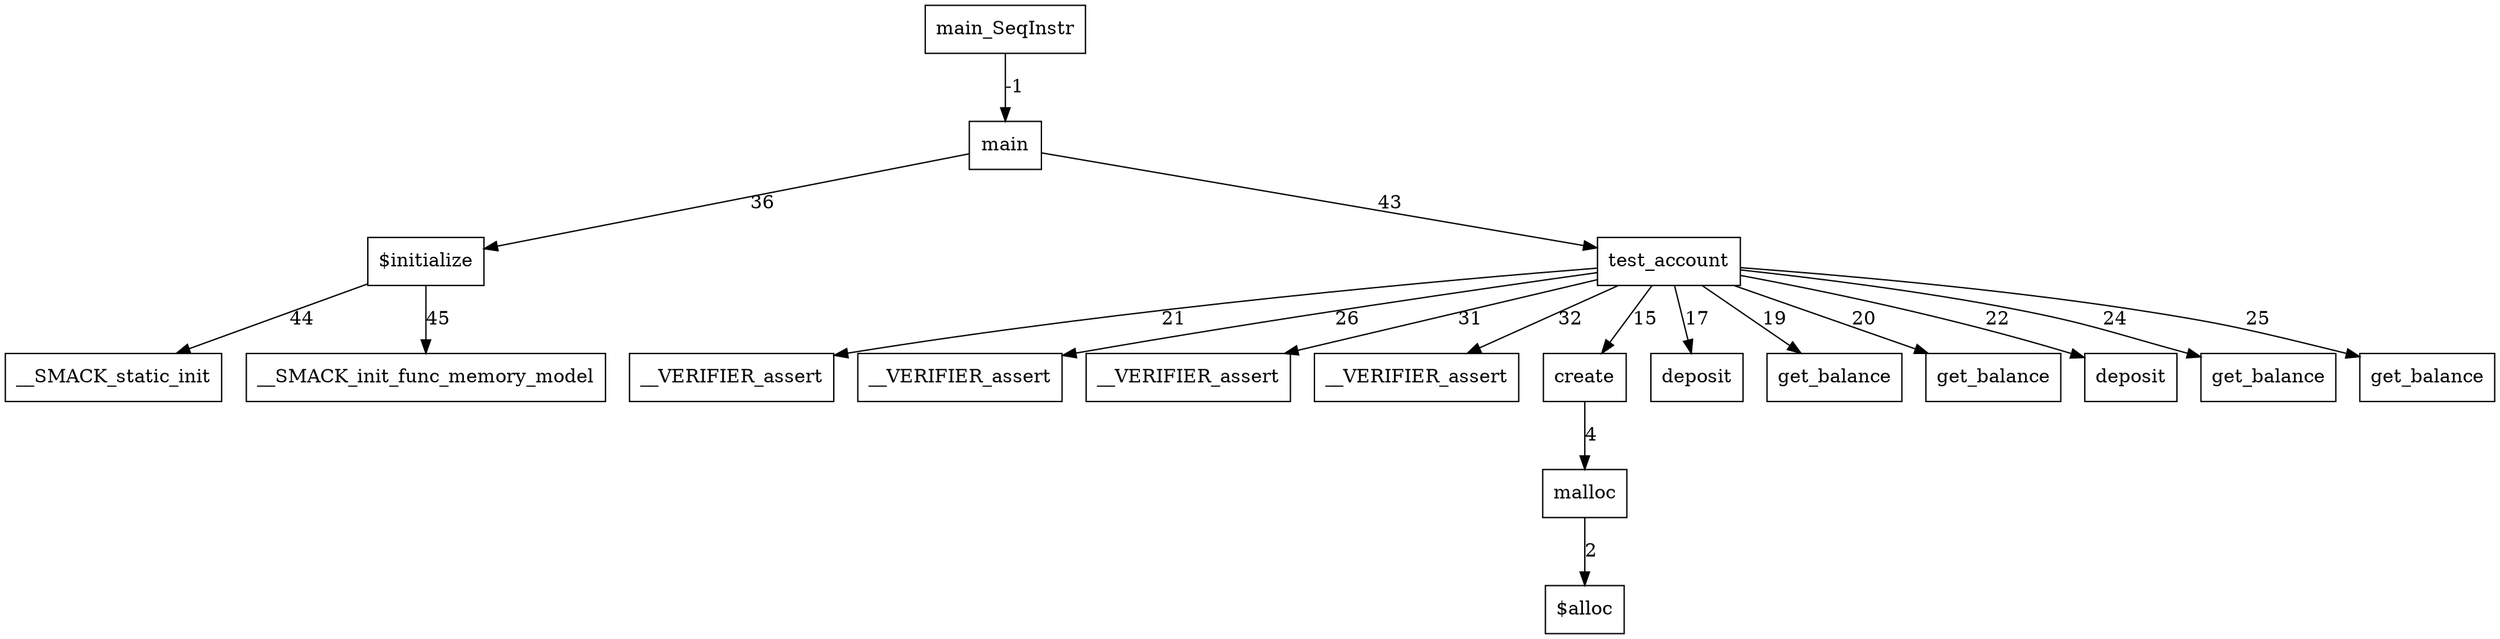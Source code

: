digraph DAG {
0 [ label = "main_SeqInstr" color=black shape=box];
1 [ label = "main" color=black shape=box];
2 [ label = "$initialize" color=black shape=box];
3 [ label = "test_account" color=black shape=box];
4 [ label = "__VERIFIER_assert" color=black shape=box];
5 [ label = "__VERIFIER_assert" color=black shape=box];
6 [ label = "__VERIFIER_assert" color=black shape=box];
7 [ label = "__VERIFIER_assert" color=black shape=box];
8 [ label = "__SMACK_static_init" color=black shape=box];
9 [ label = "__SMACK_init_func_memory_model" color=black shape=box];
10 [ label = "create" color=black shape=box];
11 [ label = "deposit" color=black shape=box];
12 [ label = "get_balance" color=black shape=box];
13 [ label = "get_balance" color=black shape=box];
14 [ label = "malloc" color=black shape=box];
15 [ label = "deposit" color=black shape=box];
16 [ label = "get_balance" color=black shape=box];
17 [ label = "get_balance" color=black shape=box];
18 [ label = "$alloc" color=black shape=box];
0 -> 1 [ label = "-1"];
1 -> 2 [ label = "36"];
1 -> 3 [ label = "43"];
3 -> 4 [ label = "21"];
3 -> 5 [ label = "26"];
3 -> 6 [ label = "31"];
3 -> 7 [ label = "32"];
2 -> 8 [ label = "44"];
2 -> 9 [ label = "45"];
3 -> 10 [ label = "15"];
3 -> 11 [ label = "17"];
3 -> 12 [ label = "19"];
3 -> 13 [ label = "20"];
10 -> 14 [ label = "4"];
3 -> 15 [ label = "22"];
3 -> 16 [ label = "24"];
3 -> 17 [ label = "25"];
14 -> 18 [ label = "2"];
}
